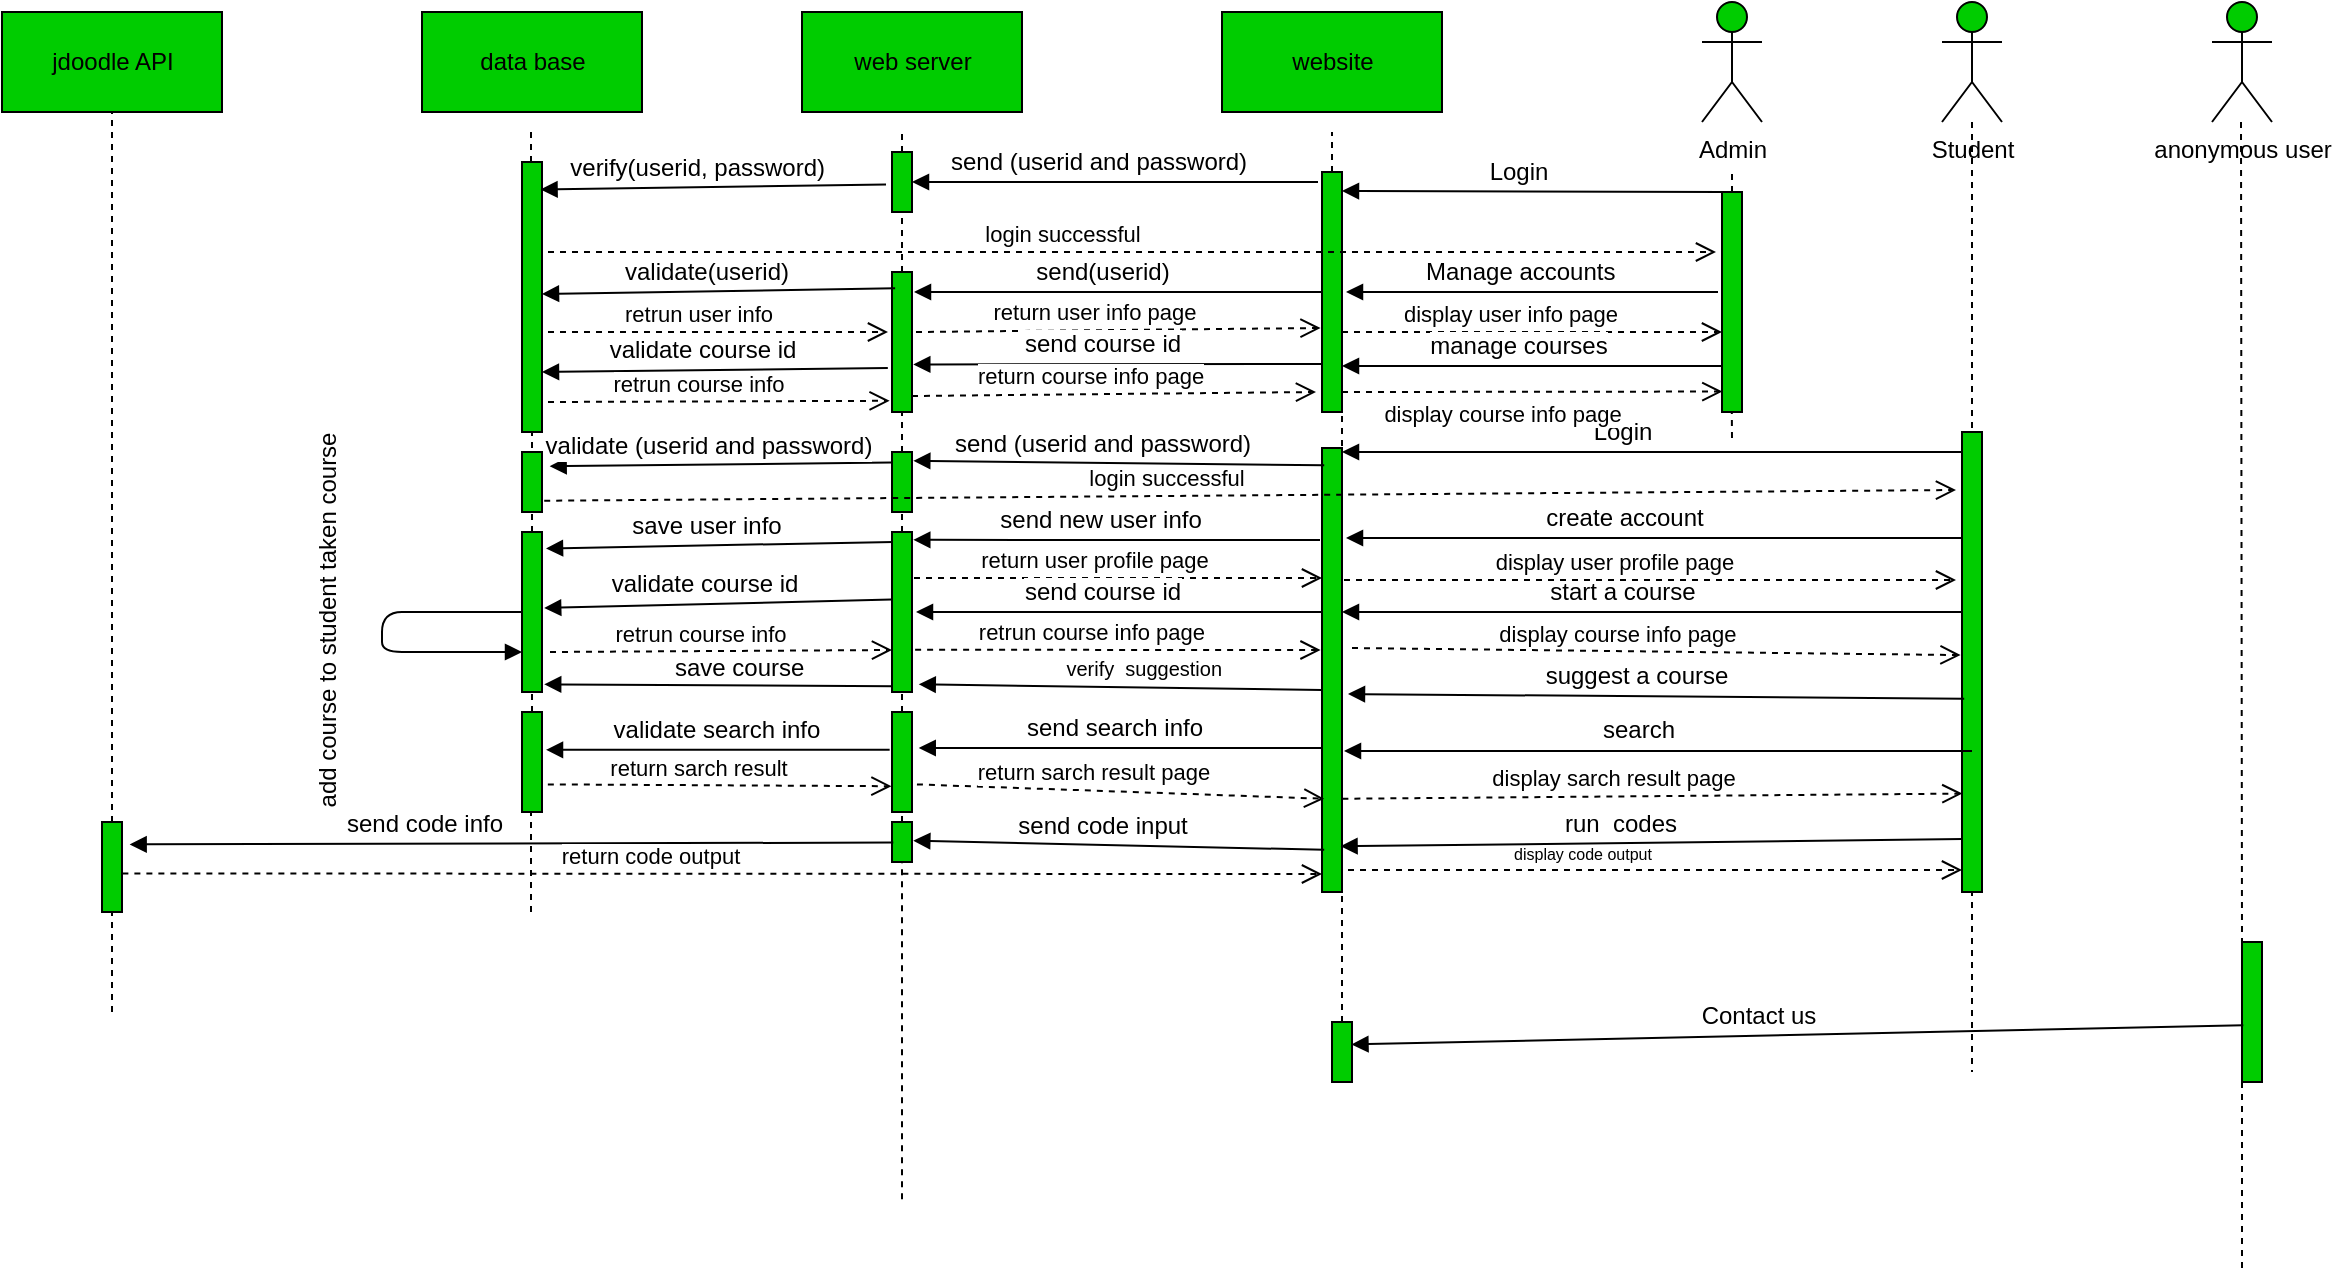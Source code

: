 <mxfile version="10.6.3" type="device"><diagram id="PBuJK9tn7seOvoUNKkp2" name="Page-1"><mxGraphModel dx="2282" dy="722" grid="1" gridSize="10" guides="1" tooltips="1" connect="1" arrows="1" fold="1" page="1" pageScale="1" pageWidth="850" pageHeight="1100" math="0" shadow="0"><root><mxCell id="0"/><mxCell id="1" parent="0"/><mxCell id="y4H2iWoatP01DiEFmKEj-68" value="" style="endArrow=none;dashed=1;html=1;" edge="1" parent="1" source="y4H2iWoatP01DiEFmKEj-58" target="y4H2iWoatP01DiEFmKEj-57"><mxGeometry width="50" height="50" relative="1" as="geometry"><mxPoint x="215" y="420" as="sourcePoint"/><mxPoint x="215" y="130" as="targetPoint"/><Array as="points"/></mxGeometry></mxCell><mxCell id="YBZsmsXAwKvHzKQgIWB3-5" value="" style="endArrow=none;dashed=1;html=1;" parent="1" source="y4H2iWoatP01DiEFmKEj-57" edge="1"><mxGeometry width="50" height="50" relative="1" as="geometry"><mxPoint x="215" y="140" as="sourcePoint"/><mxPoint x="215" y="130" as="targetPoint"/><Array as="points"/></mxGeometry></mxCell><mxCell id="YBZsmsXAwKvHzKQgIWB3-1" value="Admin&lt;br&gt;&lt;br&gt;" style="shape=umlActor;verticalLabelPosition=bottom;labelBackgroundColor=#ffffff;verticalAlign=top;html=1;fillColor=#00CC00;" parent="1" vertex="1"><mxGeometry x="400" y="65" width="30" height="60" as="geometry"/></mxCell><mxCell id="YBZsmsXAwKvHzKQgIWB3-2" value="" style="endArrow=none;dashed=1;html=1;" parent="1" source="YBZsmsXAwKvHzKQgIWB3-3" edge="1"><mxGeometry width="50" height="50" relative="1" as="geometry"><mxPoint x="415" y="400" as="sourcePoint"/><mxPoint x="415" y="150" as="targetPoint"/><Array as="points"/></mxGeometry></mxCell><mxCell id="YBZsmsXAwKvHzKQgIWB3-4" value="website" style="html=1;fillColor=#00CC00;" parent="1" vertex="1"><mxGeometry x="160" y="70" width="110" height="50" as="geometry"/></mxCell><mxCell id="YBZsmsXAwKvHzKQgIWB3-6" value="" style="html=1;points=[];perimeter=orthogonalPerimeter;fillColor=#00CC00;" parent="1" vertex="1"><mxGeometry x="210" y="288" width="10" height="222" as="geometry"/></mxCell><mxCell id="YBZsmsXAwKvHzKQgIWB3-10" value="" style="endArrow=none;dashed=1;html=1;" parent="1" target="YBZsmsXAwKvHzKQgIWB3-3" edge="1"><mxGeometry width="50" height="50" relative="1" as="geometry"><mxPoint x="415" y="283" as="sourcePoint"/><mxPoint x="415" y="150" as="targetPoint"/><Array as="points"><mxPoint x="414.5" y="210"/></Array></mxGeometry></mxCell><mxCell id="YBZsmsXAwKvHzKQgIWB3-3" value="" style="html=1;points=[];perimeter=orthogonalPerimeter;fillColor=#00CC00;" parent="1" vertex="1"><mxGeometry x="410" y="160" width="10" height="110" as="geometry"/></mxCell><mxCell id="YBZsmsXAwKvHzKQgIWB3-11" value="Student&lt;br&gt;&lt;br&gt;" style="shape=umlActor;verticalLabelPosition=bottom;labelBackgroundColor=#ffffff;verticalAlign=top;html=1;fillColor=#00CC00;" parent="1" vertex="1"><mxGeometry x="520" y="65" width="30" height="60" as="geometry"/></mxCell><mxCell id="y4H2iWoatP01DiEFmKEj-8" value="" style="html=1;verticalAlign=bottom;endArrow=block;" edge="1" parent="1"><mxGeometry y="60" width="80" relative="1" as="geometry"><mxPoint x="408" y="210" as="sourcePoint"/><mxPoint x="222" y="210" as="targetPoint"/><mxPoint as="offset"/></mxGeometry></mxCell><mxCell id="y4H2iWoatP01DiEFmKEj-10" value="Manage accounts" style="text;html=1;resizable=0;points=[];autosize=1;align=left;verticalAlign=top;spacingTop=-4;" vertex="1" parent="1"><mxGeometry x="260" y="190" width="110" height="20" as="geometry"/></mxCell><mxCell id="y4H2iWoatP01DiEFmKEj-15" value="" style="endArrow=none;dashed=1;html=1;" edge="1" parent="1" source="YBZsmsXAwKvHzKQgIWB3-11"><mxGeometry width="50" height="50" relative="1" as="geometry"><mxPoint x="490" y="120" as="sourcePoint"/><mxPoint x="535" y="600" as="targetPoint"/></mxGeometry></mxCell><mxCell id="y4H2iWoatP01DiEFmKEj-17" value="" style="html=1;points=[];perimeter=orthogonalPerimeter;fillColor=#00CC00;" vertex="1" parent="1"><mxGeometry x="530" y="280" width="10" height="230" as="geometry"/></mxCell><mxCell id="y4H2iWoatP01DiEFmKEj-22" value="" style="html=1;verticalAlign=bottom;endArrow=block;exitX=-0.163;exitY=0.238;exitDx=0;exitDy=0;exitPerimeter=0;" edge="1" parent="1" target="YBZsmsXAwKvHzKQgIWB3-6"><mxGeometry y="60" width="80" relative="1" as="geometry"><mxPoint x="530" y="290" as="sourcePoint"/><mxPoint x="343" y="290" as="targetPoint"/><mxPoint as="offset"/><Array as="points"><mxPoint x="420" y="290"/></Array></mxGeometry></mxCell><mxCell id="y4H2iWoatP01DiEFmKEj-23" value="Login" style="text;html=1;resizable=0;points=[];align=center;verticalAlign=middle;labelBackgroundColor=#ffffff;" vertex="1" connectable="0" parent="y4H2iWoatP01DiEFmKEj-22"><mxGeometry x="0.132" y="-1" relative="1" as="geometry"><mxPoint x="5" y="-9" as="offset"/></mxGeometry></mxCell><mxCell id="y4H2iWoatP01DiEFmKEj-24" value="" style="html=1;verticalAlign=bottom;endArrow=block;" edge="1" parent="1" source="y4H2iWoatP01DiEFmKEj-17"><mxGeometry y="60" width="80" relative="1" as="geometry"><mxPoint x="530" y="310" as="sourcePoint"/><mxPoint x="222" y="333" as="targetPoint"/><mxPoint as="offset"/></mxGeometry></mxCell><mxCell id="y4H2iWoatP01DiEFmKEj-25" value="create account" style="text;html=1;resizable=0;points=[];align=center;verticalAlign=middle;labelBackgroundColor=#ffffff;" vertex="1" connectable="0" parent="y4H2iWoatP01DiEFmKEj-24"><mxGeometry x="0.132" y="-1" relative="1" as="geometry"><mxPoint x="5" y="-9" as="offset"/></mxGeometry></mxCell><mxCell id="y4H2iWoatP01DiEFmKEj-26" value="" style="html=1;verticalAlign=bottom;endArrow=block;" edge="1" parent="1" source="y4H2iWoatP01DiEFmKEj-17"><mxGeometry y="60" width="80" relative="1" as="geometry"><mxPoint x="530" y="370" as="sourcePoint"/><mxPoint x="220" y="370" as="targetPoint"/><mxPoint as="offset"/></mxGeometry></mxCell><mxCell id="y4H2iWoatP01DiEFmKEj-27" value="start a course" style="text;html=1;resizable=0;points=[];align=center;verticalAlign=middle;labelBackgroundColor=#ffffff;" vertex="1" connectable="0" parent="y4H2iWoatP01DiEFmKEj-26"><mxGeometry x="0.132" y="-1" relative="1" as="geometry"><mxPoint x="5" y="-9" as="offset"/></mxGeometry></mxCell><mxCell id="y4H2iWoatP01DiEFmKEj-28" value="" style="html=1;verticalAlign=bottom;endArrow=block;entryX=0.928;entryY=0.897;entryDx=0;entryDy=0;entryPerimeter=0;exitX=0.019;exitY=0.885;exitDx=0;exitDy=0;exitPerimeter=0;" edge="1" parent="1" source="y4H2iWoatP01DiEFmKEj-17" target="YBZsmsXAwKvHzKQgIWB3-6"><mxGeometry y="60" width="80" relative="1" as="geometry"><mxPoint x="530" y="480" as="sourcePoint"/><mxPoint x="221" y="480" as="targetPoint"/><mxPoint as="offset"/></mxGeometry></mxCell><mxCell id="y4H2iWoatP01DiEFmKEj-29" value="run&amp;nbsp; codes" style="text;html=1;resizable=0;points=[];align=center;verticalAlign=middle;labelBackgroundColor=#ffffff;" vertex="1" connectable="0" parent="y4H2iWoatP01DiEFmKEj-28"><mxGeometry x="0.132" y="-1" relative="1" as="geometry"><mxPoint x="5" y="-9" as="offset"/></mxGeometry></mxCell><mxCell id="y4H2iWoatP01DiEFmKEj-30" value="" style="html=1;verticalAlign=bottom;endArrow=block;exitX=0.11;exitY=0.58;exitDx=0;exitDy=0;exitPerimeter=0;" edge="1" parent="1" source="y4H2iWoatP01DiEFmKEj-17"><mxGeometry y="60" width="80" relative="1" as="geometry"><mxPoint x="535" y="431" as="sourcePoint"/><mxPoint x="223" y="411" as="targetPoint"/><mxPoint as="offset"/></mxGeometry></mxCell><mxCell id="y4H2iWoatP01DiEFmKEj-31" value="suggest a course" style="text;html=1;resizable=0;points=[];align=center;verticalAlign=middle;labelBackgroundColor=#ffffff;" vertex="1" connectable="0" parent="y4H2iWoatP01DiEFmKEj-30"><mxGeometry x="0.132" y="-1" relative="1" as="geometry"><mxPoint x="10" y="-9.5" as="offset"/></mxGeometry></mxCell><mxCell id="y4H2iWoatP01DiEFmKEj-32" value="" style="html=1;verticalAlign=bottom;endArrow=block;" edge="1" parent="1"><mxGeometry y="60" width="80" relative="1" as="geometry"><mxPoint x="535" y="439.5" as="sourcePoint"/><mxPoint x="221" y="439.5" as="targetPoint"/><mxPoint as="offset"/></mxGeometry></mxCell><mxCell id="y4H2iWoatP01DiEFmKEj-33" value="search" style="text;html=1;resizable=0;points=[];align=center;verticalAlign=middle;labelBackgroundColor=#ffffff;" vertex="1" connectable="0" parent="y4H2iWoatP01DiEFmKEj-32"><mxGeometry x="0.132" y="-1" relative="1" as="geometry"><mxPoint x="10" y="-9.5" as="offset"/></mxGeometry></mxCell><mxCell id="y4H2iWoatP01DiEFmKEj-37" value="" style="html=1;verticalAlign=bottom;endArrow=block;" edge="1" parent="1"><mxGeometry y="60" width="80" relative="1" as="geometry"><mxPoint x="410" y="160" as="sourcePoint"/><mxPoint x="220" y="159.5" as="targetPoint"/><mxPoint as="offset"/></mxGeometry></mxCell><mxCell id="y4H2iWoatP01DiEFmKEj-38" value="Login" style="text;html=1;resizable=0;points=[];align=center;verticalAlign=middle;labelBackgroundColor=#ffffff;" vertex="1" connectable="0" parent="y4H2iWoatP01DiEFmKEj-37"><mxGeometry x="0.132" y="-1" relative="1" as="geometry"><mxPoint x="5" y="-9" as="offset"/></mxGeometry></mxCell><mxCell id="y4H2iWoatP01DiEFmKEj-39" value="anonymous user" style="shape=umlActor;verticalLabelPosition=bottom;labelBackgroundColor=#ffffff;verticalAlign=top;html=1;fillColor=#00CC00;" vertex="1" parent="1"><mxGeometry x="655" y="65" width="30" height="60" as="geometry"/></mxCell><mxCell id="y4H2iWoatP01DiEFmKEj-48" value="" style="endArrow=none;dashed=1;html=1;" edge="1" parent="1" source="y4H2iWoatP01DiEFmKEj-49"><mxGeometry width="50" height="50" relative="1" as="geometry"><mxPoint x="669.5" y="125" as="sourcePoint"/><mxPoint x="670" y="699.091" as="targetPoint"/></mxGeometry></mxCell><mxCell id="y4H2iWoatP01DiEFmKEj-50" value="" style="endArrow=none;dashed=1;html=1;" edge="1" parent="1" target="y4H2iWoatP01DiEFmKEj-49"><mxGeometry width="50" height="50" relative="1" as="geometry"><mxPoint x="669.5" y="125" as="sourcePoint"/><mxPoint x="670" y="490" as="targetPoint"/></mxGeometry></mxCell><mxCell id="y4H2iWoatP01DiEFmKEj-49" value="" style="html=1;points=[];perimeter=orthogonalPerimeter;fillColor=#00CC00;" vertex="1" parent="1"><mxGeometry x="670" y="535" width="10" height="70" as="geometry"/></mxCell><mxCell id="y4H2iWoatP01DiEFmKEj-51" value="" style="html=1;verticalAlign=bottom;endArrow=block;entryX=0.974;entryY=0.373;entryDx=0;entryDy=0;entryPerimeter=0;exitX=0.065;exitY=0.595;exitDx=0;exitDy=0;exitPerimeter=0;" edge="1" parent="1" source="y4H2iWoatP01DiEFmKEj-49" target="y4H2iWoatP01DiEFmKEj-58"><mxGeometry y="60" width="80" relative="1" as="geometry"><mxPoint x="665" y="434.5" as="sourcePoint"/><mxPoint x="223" y="434.5" as="targetPoint"/><mxPoint as="offset"/></mxGeometry></mxCell><mxCell id="y4H2iWoatP01DiEFmKEj-52" value="Contact us" style="text;html=1;resizable=0;points=[];align=center;verticalAlign=middle;labelBackgroundColor=#ffffff;" vertex="1" connectable="0" parent="y4H2iWoatP01DiEFmKEj-51"><mxGeometry x="0.132" y="-1" relative="1" as="geometry"><mxPoint x="10" y="-9.5" as="offset"/></mxGeometry></mxCell><mxCell id="y4H2iWoatP01DiEFmKEj-53" value="web server&lt;br&gt;" style="html=1;fillColor=#00CC00;" vertex="1" parent="1"><mxGeometry x="-50" y="70" width="110" height="50" as="geometry"/></mxCell><mxCell id="y4H2iWoatP01DiEFmKEj-56" value="" style="endArrow=none;dashed=1;html=1;" edge="1" parent="1" source="y4H2iWoatP01DiEFmKEj-62"><mxGeometry width="50" height="50" relative="1" as="geometry"><mxPoint y="520" as="sourcePoint"/><mxPoint y="130" as="targetPoint"/></mxGeometry></mxCell><mxCell id="y4H2iWoatP01DiEFmKEj-58" value="" style="html=1;points=[];perimeter=orthogonalPerimeter;fillColor=#00CC00;" vertex="1" parent="1"><mxGeometry x="215" y="575" width="10" height="30" as="geometry"/></mxCell><mxCell id="y4H2iWoatP01DiEFmKEj-60" value="data base" style="html=1;fillColor=#00CC00;" vertex="1" parent="1"><mxGeometry x="-240" y="70" width="110" height="50" as="geometry"/></mxCell><mxCell id="y4H2iWoatP01DiEFmKEj-61" value="" style="endArrow=none;dashed=1;html=1;" edge="1" parent="1" source="y4H2iWoatP01DiEFmKEj-71"><mxGeometry width="50" height="50" relative="1" as="geometry"><mxPoint x="-185.5" y="520" as="sourcePoint"/><mxPoint x="-185.5" y="130" as="targetPoint"/></mxGeometry></mxCell><mxCell id="y4H2iWoatP01DiEFmKEj-62" value="" style="html=1;points=[];perimeter=orthogonalPerimeter;fillColor=#00CC00;" vertex="1" parent="1"><mxGeometry x="-5" y="140" width="10" height="30" as="geometry"/></mxCell><mxCell id="y4H2iWoatP01DiEFmKEj-63" value="" style="endArrow=none;dashed=1;html=1;" edge="1" parent="1" source="y4H2iWoatP01DiEFmKEj-85" target="y4H2iWoatP01DiEFmKEj-62"><mxGeometry width="50" height="50" relative="1" as="geometry"><mxPoint y="520" as="sourcePoint"/><mxPoint y="130" as="targetPoint"/></mxGeometry></mxCell><mxCell id="y4H2iWoatP01DiEFmKEj-57" value="" style="html=1;points=[];perimeter=orthogonalPerimeter;fillColor=#00CC00;" vertex="1" parent="1"><mxGeometry x="210" y="150" width="10" height="120" as="geometry"/></mxCell><mxCell id="y4H2iWoatP01DiEFmKEj-69" value="" style="html=1;verticalAlign=bottom;endArrow=block;" edge="1" parent="1" target="y4H2iWoatP01DiEFmKEj-62"><mxGeometry y="60" width="80" relative="1" as="geometry"><mxPoint x="208" y="155" as="sourcePoint"/><mxPoint x="10" y="155" as="targetPoint"/><mxPoint as="offset"/></mxGeometry></mxCell><mxCell id="y4H2iWoatP01DiEFmKEj-70" value="send (userid and password)" style="text;html=1;resizable=0;points=[];align=center;verticalAlign=middle;labelBackgroundColor=#ffffff;" vertex="1" connectable="0" parent="y4H2iWoatP01DiEFmKEj-69"><mxGeometry x="0.132" y="-1" relative="1" as="geometry"><mxPoint x="5" y="-9" as="offset"/></mxGeometry></mxCell><mxCell id="y4H2iWoatP01DiEFmKEj-71" value="" style="html=1;points=[];perimeter=orthogonalPerimeter;fillColor=#00CC00;" vertex="1" parent="1"><mxGeometry x="-190" y="145" width="10" height="135" as="geometry"/></mxCell><mxCell id="y4H2iWoatP01DiEFmKEj-72" value="" style="endArrow=none;dashed=1;html=1;" edge="1" parent="1" source="y4H2iWoatP01DiEFmKEj-118" target="y4H2iWoatP01DiEFmKEj-71"><mxGeometry width="50" height="50" relative="1" as="geometry"><mxPoint x="-185.5" y="520" as="sourcePoint"/><mxPoint x="-185.5" y="130" as="targetPoint"/></mxGeometry></mxCell><mxCell id="y4H2iWoatP01DiEFmKEj-75" value="" style="html=1;verticalAlign=bottom;endArrow=block;exitX=-0.299;exitY=0.54;exitDx=0;exitDy=0;exitPerimeter=0;entryX=0.928;entryY=0.102;entryDx=0;entryDy=0;entryPerimeter=0;" edge="1" parent="1" source="y4H2iWoatP01DiEFmKEj-62" target="y4H2iWoatP01DiEFmKEj-71"><mxGeometry y="60" width="80" relative="1" as="geometry"><mxPoint x="-10" y="160" as="sourcePoint"/><mxPoint x="-180" y="160" as="targetPoint"/><mxPoint as="offset"/></mxGeometry></mxCell><mxCell id="y4H2iWoatP01DiEFmKEj-76" value="verify(userid, password)&amp;nbsp;" style="text;html=1;resizable=0;points=[];align=center;verticalAlign=middle;labelBackgroundColor=#ffffff;" vertex="1" connectable="0" parent="y4H2iWoatP01DiEFmKEj-75"><mxGeometry x="0.132" y="-1" relative="1" as="geometry"><mxPoint x="5" y="-9" as="offset"/></mxGeometry></mxCell><mxCell id="y4H2iWoatP01DiEFmKEj-78" value="login&amp;nbsp;successful" style="html=1;verticalAlign=bottom;endArrow=open;dashed=1;endSize=8;" edge="1" parent="1"><mxGeometry x="-0.12" relative="1" as="geometry"><mxPoint x="-177" y="190" as="sourcePoint"/><mxPoint x="407" y="190" as="targetPoint"/><mxPoint as="offset"/></mxGeometry></mxCell><mxCell id="y4H2iWoatP01DiEFmKEj-80" value="" style="html=1;verticalAlign=bottom;endArrow=block;" edge="1" parent="1"><mxGeometry y="60" width="80" relative="1" as="geometry"><mxPoint x="210" y="210" as="sourcePoint"/><mxPoint x="6" y="210" as="targetPoint"/><mxPoint as="offset"/></mxGeometry></mxCell><mxCell id="y4H2iWoatP01DiEFmKEj-81" value="send(userid)" style="text;html=1;resizable=0;points=[];align=center;verticalAlign=middle;labelBackgroundColor=#ffffff;" vertex="1" connectable="0" parent="y4H2iWoatP01DiEFmKEj-80"><mxGeometry x="0.132" y="-1" relative="1" as="geometry"><mxPoint x="5" y="-9" as="offset"/></mxGeometry></mxCell><mxCell id="y4H2iWoatP01DiEFmKEj-85" value="" style="html=1;points=[];perimeter=orthogonalPerimeter;fillColor=#00CC00;" vertex="1" parent="1"><mxGeometry x="-5" y="200" width="10" height="70" as="geometry"/></mxCell><mxCell id="y4H2iWoatP01DiEFmKEj-86" value="" style="endArrow=none;dashed=1;html=1;" edge="1" parent="1" source="y4H2iWoatP01DiEFmKEj-103" target="y4H2iWoatP01DiEFmKEj-85"><mxGeometry width="50" height="50" relative="1" as="geometry"><mxPoint y="520" as="sourcePoint"/><mxPoint y="170" as="targetPoint"/></mxGeometry></mxCell><mxCell id="y4H2iWoatP01DiEFmKEj-82" value="" style="html=1;verticalAlign=bottom;endArrow=block;exitX=0.156;exitY=0.116;exitDx=0;exitDy=0;exitPerimeter=0;" edge="1" parent="1" source="y4H2iWoatP01DiEFmKEj-85"><mxGeometry y="60" width="80" relative="1" as="geometry"><mxPoint x="-10" y="214" as="sourcePoint"/><mxPoint x="-180" y="211" as="targetPoint"/><mxPoint as="offset"/></mxGeometry></mxCell><mxCell id="y4H2iWoatP01DiEFmKEj-83" value="validate(userid)" style="text;html=1;resizable=0;points=[];align=center;verticalAlign=middle;labelBackgroundColor=#ffffff;" vertex="1" connectable="0" parent="y4H2iWoatP01DiEFmKEj-82"><mxGeometry x="0.132" y="-1" relative="1" as="geometry"><mxPoint x="5" y="-9" as="offset"/></mxGeometry></mxCell><mxCell id="y4H2iWoatP01DiEFmKEj-88" value="retrun user info" style="html=1;verticalAlign=bottom;endArrow=open;dashed=1;endSize=8;" edge="1" parent="1"><mxGeometry x="-0.12" relative="1" as="geometry"><mxPoint x="-177" y="230" as="sourcePoint"/><mxPoint x="-7" y="230" as="targetPoint"/><mxPoint as="offset"/></mxGeometry></mxCell><mxCell id="y4H2iWoatP01DiEFmKEj-89" value="return user info page" style="html=1;verticalAlign=bottom;endArrow=open;dashed=1;endSize=8;entryX=-0.072;entryY=0.65;entryDx=0;entryDy=0;entryPerimeter=0;" edge="1" parent="1" target="y4H2iWoatP01DiEFmKEj-57"><mxGeometry x="-0.12" relative="1" as="geometry"><mxPoint x="7" y="230" as="sourcePoint"/><mxPoint x="176" y="234.5" as="targetPoint"/><mxPoint as="offset"/></mxGeometry></mxCell><mxCell id="y4H2iWoatP01DiEFmKEj-90" value="display user info page" style="html=1;verticalAlign=bottom;endArrow=open;dashed=1;endSize=8;entryX=0.019;entryY=0.897;entryDx=0;entryDy=0;entryPerimeter=0;" edge="1" parent="1"><mxGeometry x="-0.12" relative="1" as="geometry"><mxPoint x="220" y="230" as="sourcePoint"/><mxPoint x="410" y="230" as="targetPoint"/><mxPoint as="offset"/></mxGeometry></mxCell><mxCell id="y4H2iWoatP01DiEFmKEj-94" value="" style="html=1;verticalAlign=bottom;endArrow=block;" edge="1" parent="1"><mxGeometry y="60" width="80" relative="1" as="geometry"><mxPoint x="410" y="247" as="sourcePoint"/><mxPoint x="220" y="247" as="targetPoint"/><mxPoint as="offset"/></mxGeometry></mxCell><mxCell id="y4H2iWoatP01DiEFmKEj-95" value="manage courses" style="text;html=1;resizable=0;points=[];align=center;verticalAlign=middle;labelBackgroundColor=#ffffff;" vertex="1" connectable="0" parent="y4H2iWoatP01DiEFmKEj-94"><mxGeometry x="0.132" y="-1" relative="1" as="geometry"><mxPoint x="5" y="-9" as="offset"/></mxGeometry></mxCell><mxCell id="y4H2iWoatP01DiEFmKEj-96" value="" style="html=1;verticalAlign=bottom;endArrow=block;entryX=1.065;entryY=0.66;entryDx=0;entryDy=0;entryPerimeter=0;" edge="1" parent="1" target="y4H2iWoatP01DiEFmKEj-85"><mxGeometry y="60" width="80" relative="1" as="geometry"><mxPoint x="210" y="246" as="sourcePoint"/><mxPoint x="20" y="249" as="targetPoint"/><mxPoint as="offset"/></mxGeometry></mxCell><mxCell id="y4H2iWoatP01DiEFmKEj-97" value="send course id" style="text;html=1;resizable=0;points=[];align=center;verticalAlign=middle;labelBackgroundColor=#ffffff;" vertex="1" connectable="0" parent="y4H2iWoatP01DiEFmKEj-96"><mxGeometry x="0.132" y="-1" relative="1" as="geometry"><mxPoint x="5" y="-9" as="offset"/></mxGeometry></mxCell><mxCell id="y4H2iWoatP01DiEFmKEj-98" value="" style="html=1;verticalAlign=bottom;endArrow=block;exitX=-0.208;exitY=0.686;exitDx=0;exitDy=0;exitPerimeter=0;" edge="1" parent="1" source="y4H2iWoatP01DiEFmKEj-85"><mxGeometry y="60" width="80" relative="1" as="geometry"><mxPoint x="-10" y="250" as="sourcePoint"/><mxPoint x="-180" y="250" as="targetPoint"/><mxPoint as="offset"/></mxGeometry></mxCell><mxCell id="y4H2iWoatP01DiEFmKEj-99" value="validate course id" style="text;html=1;resizable=0;points=[];align=center;verticalAlign=middle;labelBackgroundColor=#ffffff;" vertex="1" connectable="0" parent="y4H2iWoatP01DiEFmKEj-98"><mxGeometry x="0.132" y="-1" relative="1" as="geometry"><mxPoint x="5" y="-9" as="offset"/></mxGeometry></mxCell><mxCell id="y4H2iWoatP01DiEFmKEj-100" value="retrun course info" style="html=1;verticalAlign=bottom;endArrow=open;dashed=1;endSize=8;entryX=-0.117;entryY=0.92;entryDx=0;entryDy=0;entryPerimeter=0;" edge="1" parent="1" target="y4H2iWoatP01DiEFmKEj-85"><mxGeometry x="-0.12" relative="1" as="geometry"><mxPoint x="-177" y="265" as="sourcePoint"/><mxPoint x="-4" y="270" as="targetPoint"/><mxPoint as="offset"/></mxGeometry></mxCell><mxCell id="y4H2iWoatP01DiEFmKEj-101" value="return course info page" style="html=1;verticalAlign=bottom;endArrow=open;dashed=1;endSize=8;entryX=-0.072;entryY=0.65;entryDx=0;entryDy=0;entryPerimeter=0;" edge="1" parent="1"><mxGeometry x="-0.12" relative="1" as="geometry"><mxPoint x="5" y="262" as="sourcePoint"/><mxPoint x="207" y="260" as="targetPoint"/><mxPoint as="offset"/></mxGeometry></mxCell><mxCell id="y4H2iWoatP01DiEFmKEj-102" value="display course info page" style="html=1;verticalAlign=bottom;endArrow=open;dashed=1;endSize=8;entryX=0.019;entryY=0.907;entryDx=0;entryDy=0;entryPerimeter=0;" edge="1" parent="1" target="YBZsmsXAwKvHzKQgIWB3-3"><mxGeometry x="-0.158" y="-20" relative="1" as="geometry"><mxPoint x="220" y="260" as="sourcePoint"/><mxPoint x="405" y="260" as="targetPoint"/><mxPoint as="offset"/></mxGeometry></mxCell><mxCell id="y4H2iWoatP01DiEFmKEj-103" value="" style="html=1;points=[];perimeter=orthogonalPerimeter;fillColor=#00CC00;" vertex="1" parent="1"><mxGeometry x="-5" y="290" width="10" height="30" as="geometry"/></mxCell><mxCell id="y4H2iWoatP01DiEFmKEj-104" value="" style="endArrow=none;dashed=1;html=1;" edge="1" parent="1" source="y4H2iWoatP01DiEFmKEj-150" target="y4H2iWoatP01DiEFmKEj-103"><mxGeometry width="50" height="50" relative="1" as="geometry"><mxPoint y="520" as="sourcePoint"/><mxPoint y="270" as="targetPoint"/></mxGeometry></mxCell><mxCell id="y4H2iWoatP01DiEFmKEj-105" value="" style="html=1;verticalAlign=bottom;endArrow=block;exitX=0.11;exitY=0.039;exitDx=0;exitDy=0;exitPerimeter=0;entryX=1.065;entryY=0.146;entryDx=0;entryDy=0;entryPerimeter=0;" edge="1" parent="1" source="YBZsmsXAwKvHzKQgIWB3-6" target="y4H2iWoatP01DiEFmKEj-103"><mxGeometry y="60" width="80" relative="1" as="geometry"><mxPoint x="218" y="165" as="sourcePoint"/><mxPoint x="15" y="165" as="targetPoint"/><mxPoint as="offset"/></mxGeometry></mxCell><mxCell id="y4H2iWoatP01DiEFmKEj-106" value="send (userid and password)" style="text;html=1;resizable=0;points=[];align=center;verticalAlign=middle;labelBackgroundColor=#ffffff;" vertex="1" connectable="0" parent="y4H2iWoatP01DiEFmKEj-105"><mxGeometry x="0.132" y="-1" relative="1" as="geometry"><mxPoint x="5" y="-9" as="offset"/></mxGeometry></mxCell><mxCell id="y4H2iWoatP01DiEFmKEj-107" value="" style="html=1;points=[];perimeter=orthogonalPerimeter;fillColor=#00CC00;" vertex="1" parent="1"><mxGeometry x="-190" y="290" width="10" height="30" as="geometry"/></mxCell><mxCell id="y4H2iWoatP01DiEFmKEj-108" value="" style="html=1;verticalAlign=bottom;endArrow=block;exitX=-0.026;exitY=0.176;exitDx=0;exitDy=0;exitPerimeter=0;entryX=1.383;entryY=0.237;entryDx=0;entryDy=0;entryPerimeter=0;" edge="1" parent="1" source="y4H2iWoatP01DiEFmKEj-103" target="y4H2iWoatP01DiEFmKEj-107"><mxGeometry y="60" width="80" relative="1" as="geometry"><mxPoint x="15" y="304" as="sourcePoint"/><mxPoint x="-190" y="305" as="targetPoint"/><mxPoint as="offset"/></mxGeometry></mxCell><mxCell id="y4H2iWoatP01DiEFmKEj-109" value="validate (userid and password)" style="text;html=1;resizable=0;points=[];align=center;verticalAlign=middle;labelBackgroundColor=#ffffff;" vertex="1" connectable="0" parent="y4H2iWoatP01DiEFmKEj-108"><mxGeometry x="0.132" y="-1" relative="1" as="geometry"><mxPoint x="5" y="-9" as="offset"/></mxGeometry></mxCell><mxCell id="y4H2iWoatP01DiEFmKEj-110" value="login&amp;nbsp;successful" style="html=1;verticalAlign=bottom;endArrow=open;dashed=1;endSize=8;exitX=1.11;exitY=0.812;exitDx=0;exitDy=0;exitPerimeter=0;" edge="1" parent="1" source="y4H2iWoatP01DiEFmKEj-107"><mxGeometry x="-0.12" relative="1" as="geometry"><mxPoint x="-180" y="305" as="sourcePoint"/><mxPoint x="527" y="309" as="targetPoint"/><mxPoint as="offset"/></mxGeometry></mxCell><mxCell id="y4H2iWoatP01DiEFmKEj-118" value="" style="html=1;points=[];perimeter=orthogonalPerimeter;fillColor=#00CC00;" vertex="1" parent="1"><mxGeometry x="-190" y="330" width="10" height="80" as="geometry"/></mxCell><mxCell id="y4H2iWoatP01DiEFmKEj-119" value="" style="endArrow=none;dashed=1;html=1;" edge="1" parent="1" source="y4H2iWoatP01DiEFmKEj-154" target="y4H2iWoatP01DiEFmKEj-118"><mxGeometry width="50" height="50" relative="1" as="geometry"><mxPoint x="-185.5" y="520" as="sourcePoint"/><mxPoint x="-185.5" y="280" as="targetPoint"/></mxGeometry></mxCell><mxCell id="y4H2iWoatP01DiEFmKEj-120" value="" style="html=1;verticalAlign=bottom;endArrow=block;entryX=1.065;entryY=0.049;entryDx=0;entryDy=0;entryPerimeter=0;" edge="1" parent="1" target="y4H2iWoatP01DiEFmKEj-113"><mxGeometry y="60" width="80" relative="1" as="geometry"><mxPoint x="209" y="334" as="sourcePoint"/><mxPoint y="341" as="targetPoint"/><mxPoint as="offset"/></mxGeometry></mxCell><mxCell id="y4H2iWoatP01DiEFmKEj-121" value="send new user info" style="text;html=1;resizable=0;points=[];align=center;verticalAlign=middle;labelBackgroundColor=#ffffff;" vertex="1" connectable="0" parent="y4H2iWoatP01DiEFmKEj-120"><mxGeometry x="0.132" y="-1" relative="1" as="geometry"><mxPoint x="5" y="-9" as="offset"/></mxGeometry></mxCell><mxCell id="y4H2iWoatP01DiEFmKEj-122" value="" style="html=1;verticalAlign=bottom;endArrow=block;exitX=0.065;exitY=0.062;exitDx=0;exitDy=0;exitPerimeter=0;entryX=1.201;entryY=0.103;entryDx=0;entryDy=0;entryPerimeter=0;" edge="1" parent="1" source="y4H2iWoatP01DiEFmKEj-113" target="y4H2iWoatP01DiEFmKEj-118"><mxGeometry y="60" width="80" relative="1" as="geometry"><mxPoint x="42" y="339.5" as="sourcePoint"/><mxPoint x="-181" y="338" as="targetPoint"/><mxPoint as="offset"/></mxGeometry></mxCell><mxCell id="y4H2iWoatP01DiEFmKEj-123" value="save user info" style="text;html=1;resizable=0;points=[];align=center;verticalAlign=middle;labelBackgroundColor=#ffffff;" vertex="1" connectable="0" parent="y4H2iWoatP01DiEFmKEj-122"><mxGeometry x="0.132" y="-1" relative="1" as="geometry"><mxPoint x="5" y="-9" as="offset"/></mxGeometry></mxCell><mxCell id="y4H2iWoatP01DiEFmKEj-124" value="return user profile page" style="html=1;verticalAlign=bottom;endArrow=open;dashed=1;endSize=8;" edge="1" parent="1" target="YBZsmsXAwKvHzKQgIWB3-6"><mxGeometry x="-0.12" relative="1" as="geometry"><mxPoint x="6" y="353" as="sourcePoint"/><mxPoint x="207" y="350" as="targetPoint"/><mxPoint as="offset"/></mxGeometry></mxCell><mxCell id="y4H2iWoatP01DiEFmKEj-127" value="display user profile page" style="html=1;verticalAlign=bottom;endArrow=open;dashed=1;endSize=8;" edge="1" parent="1"><mxGeometry x="-0.12" relative="1" as="geometry"><mxPoint x="221" y="354" as="sourcePoint"/><mxPoint x="527" y="354" as="targetPoint"/><mxPoint as="offset"/></mxGeometry></mxCell><mxCell id="y4H2iWoatP01DiEFmKEj-128" value="" style="html=1;verticalAlign=bottom;endArrow=block;" edge="1" parent="1"><mxGeometry y="60" width="80" relative="1" as="geometry"><mxPoint x="210" y="370" as="sourcePoint"/><mxPoint x="7" y="370" as="targetPoint"/><mxPoint as="offset"/></mxGeometry></mxCell><mxCell id="y4H2iWoatP01DiEFmKEj-129" value="send course id" style="text;html=1;resizable=0;points=[];align=center;verticalAlign=middle;labelBackgroundColor=#ffffff;" vertex="1" connectable="0" parent="y4H2iWoatP01DiEFmKEj-128"><mxGeometry x="0.132" y="-1" relative="1" as="geometry"><mxPoint x="5" y="-9" as="offset"/></mxGeometry></mxCell><mxCell id="y4H2iWoatP01DiEFmKEj-130" value="" style="html=1;verticalAlign=bottom;endArrow=block;entryX=1.11;entryY=0.475;entryDx=0;entryDy=0;entryPerimeter=0;exitX=-0.026;exitY=0.422;exitDx=0;exitDy=0;exitPerimeter=0;" edge="1" parent="1" source="y4H2iWoatP01DiEFmKEj-113" target="y4H2iWoatP01DiEFmKEj-118"><mxGeometry y="60" width="80" relative="1" as="geometry"><mxPoint y="365" as="sourcePoint"/><mxPoint x="-185" y="364.5" as="targetPoint"/><mxPoint as="offset"/></mxGeometry></mxCell><mxCell id="y4H2iWoatP01DiEFmKEj-131" value="validate course id" style="text;html=1;resizable=0;points=[];align=center;verticalAlign=middle;labelBackgroundColor=#ffffff;" vertex="1" connectable="0" parent="y4H2iWoatP01DiEFmKEj-130"><mxGeometry x="0.132" y="-1" relative="1" as="geometry"><mxPoint x="5" y="-9" as="offset"/></mxGeometry></mxCell><mxCell id="y4H2iWoatP01DiEFmKEj-134" value="retrun course info" style="html=1;verticalAlign=bottom;endArrow=open;dashed=1;endSize=8;entryX=-0.117;entryY=0.92;entryDx=0;entryDy=0;entryPerimeter=0;" edge="1" parent="1"><mxGeometry x="-0.12" relative="1" as="geometry"><mxPoint x="-176" y="390" as="sourcePoint"/><mxPoint x="-5" y="389" as="targetPoint"/><mxPoint as="offset"/></mxGeometry></mxCell><mxCell id="y4H2iWoatP01DiEFmKEj-135" value="retrun course info page&amp;nbsp;" style="html=1;verticalAlign=bottom;endArrow=open;dashed=1;endSize=8;exitX=1.156;exitY=0.736;exitDx=0;exitDy=0;exitPerimeter=0;entryX=-0.072;entryY=0.455;entryDx=0;entryDy=0;entryPerimeter=0;" edge="1" parent="1" source="y4H2iWoatP01DiEFmKEj-113" target="YBZsmsXAwKvHzKQgIWB3-6"><mxGeometry x="-0.12" relative="1" as="geometry"><mxPoint x="10" y="391" as="sourcePoint"/><mxPoint x="215" y="389" as="targetPoint"/><mxPoint as="offset"/></mxGeometry></mxCell><mxCell id="y4H2iWoatP01DiEFmKEj-136" value="display course info page&amp;nbsp;" style="html=1;verticalAlign=bottom;endArrow=open;dashed=1;endSize=8;entryX=-0.072;entryY=0.485;entryDx=0;entryDy=0;entryPerimeter=0;" edge="1" parent="1" target="y4H2iWoatP01DiEFmKEj-17"><mxGeometry x="-0.12" relative="1" as="geometry"><mxPoint x="225" y="388" as="sourcePoint"/><mxPoint x="463" y="391" as="targetPoint"/><mxPoint as="offset"/></mxGeometry></mxCell><mxCell id="y4H2iWoatP01DiEFmKEj-137" value="" style="html=1;verticalAlign=bottom;endArrow=block;" edge="1" parent="1" source="y4H2iWoatP01DiEFmKEj-118" target="y4H2iWoatP01DiEFmKEj-118"><mxGeometry y="60" width="80" relative="1" as="geometry"><mxPoint x="-190" y="364" as="sourcePoint"/><mxPoint x="-270" y="380" as="targetPoint"/><mxPoint as="offset"/><Array as="points"><mxPoint x="-260" y="370"/><mxPoint x="-260" y="390"/></Array></mxGeometry></mxCell><mxCell id="y4H2iWoatP01DiEFmKEj-138" value="add course to student taken course&lt;br&gt;&lt;br&gt;" style="text;html=1;resizable=0;points=[];align=center;verticalAlign=middle;labelBackgroundColor=#ffffff;rotation=-90;" vertex="1" connectable="0" parent="y4H2iWoatP01DiEFmKEj-137"><mxGeometry x="0.132" y="-1" relative="1" as="geometry"><mxPoint x="-21" y="-16" as="offset"/></mxGeometry></mxCell><mxCell id="y4H2iWoatP01DiEFmKEj-139" value="" style="html=1;verticalAlign=bottom;endArrow=block;exitX=0.156;exitY=0.964;exitDx=0;exitDy=0;exitPerimeter=0;entryX=1.11;entryY=0.952;entryDx=0;entryDy=0;entryPerimeter=0;" edge="1" parent="1" source="y4H2iWoatP01DiEFmKEj-113" target="y4H2iWoatP01DiEFmKEj-118"><mxGeometry y="60" width="80" relative="1" as="geometry"><mxPoint x="210" y="402" as="sourcePoint"/><mxPoint x="-98" y="398" as="targetPoint"/><mxPoint as="offset"/></mxGeometry></mxCell><mxCell id="y4H2iWoatP01DiEFmKEj-140" value="save course&amp;nbsp;" style="text;html=1;resizable=0;points=[];align=center;verticalAlign=middle;labelBackgroundColor=#ffffff;" vertex="1" connectable="0" parent="y4H2iWoatP01DiEFmKEj-139"><mxGeometry x="0.132" y="-1" relative="1" as="geometry"><mxPoint x="23" y="-8" as="offset"/></mxGeometry></mxCell><mxCell id="y4H2iWoatP01DiEFmKEj-113" value="" style="html=1;points=[];perimeter=orthogonalPerimeter;fillColor=#00CC00;" vertex="1" parent="1"><mxGeometry x="-5" y="330" width="10" height="80" as="geometry"/></mxCell><mxCell id="y4H2iWoatP01DiEFmKEj-147" value="" style="html=1;verticalAlign=bottom;endArrow=block;exitX=0.019;exitY=0.545;exitDx=0;exitDy=0;exitPerimeter=0;entryX=1.337;entryY=0.952;entryDx=0;entryDy=0;entryPerimeter=0;" edge="1" parent="1" source="YBZsmsXAwKvHzKQgIWB3-6" target="y4H2iWoatP01DiEFmKEj-113"><mxGeometry y="60" width="80" relative="1" as="geometry"><mxPoint x="186" y="400" as="sourcePoint"/><mxPoint x="10" y="401" as="targetPoint"/><mxPoint as="offset"/></mxGeometry></mxCell><mxCell id="y4H2iWoatP01DiEFmKEj-148" value="verify&amp;nbsp; suggestion&amp;nbsp;" style="text;html=1;resizable=0;points=[];align=center;verticalAlign=middle;labelBackgroundColor=#ffffff;fontSize=10;" vertex="1" connectable="0" parent="y4H2iWoatP01DiEFmKEj-147"><mxGeometry x="0.132" y="-1" relative="1" as="geometry"><mxPoint x="26" y="-9" as="offset"/></mxGeometry></mxCell><mxCell id="y4H2iWoatP01DiEFmKEj-150" value="" style="html=1;points=[];perimeter=orthogonalPerimeter;fillColor=#00CC00;" vertex="1" parent="1"><mxGeometry x="-5" y="420" width="10" height="50" as="geometry"/></mxCell><mxCell id="y4H2iWoatP01DiEFmKEj-151" value="" style="endArrow=none;dashed=1;html=1;" edge="1" parent="1" source="y4H2iWoatP01DiEFmKEj-161" target="y4H2iWoatP01DiEFmKEj-150"><mxGeometry width="50" height="50" relative="1" as="geometry"><mxPoint y="663.636" as="sourcePoint"/><mxPoint y="320" as="targetPoint"/></mxGeometry></mxCell><mxCell id="y4H2iWoatP01DiEFmKEj-152" value="" style="html=1;verticalAlign=bottom;endArrow=block;entryX=1.337;entryY=0.36;entryDx=0;entryDy=0;entryPerimeter=0;" edge="1" parent="1" source="YBZsmsXAwKvHzKQgIWB3-6" target="y4H2iWoatP01DiEFmKEj-150"><mxGeometry y="60" width="80" relative="1" as="geometry"><mxPoint x="309" y="430" as="sourcePoint"/><mxPoint x="-5" y="430" as="targetPoint"/><mxPoint as="offset"/></mxGeometry></mxCell><mxCell id="y4H2iWoatP01DiEFmKEj-153" value="send search info" style="text;html=1;resizable=0;points=[];align=center;verticalAlign=middle;labelBackgroundColor=#ffffff;" vertex="1" connectable="0" parent="y4H2iWoatP01DiEFmKEj-152"><mxGeometry x="0.132" y="-1" relative="1" as="geometry"><mxPoint x="10" y="-9.5" as="offset"/></mxGeometry></mxCell><mxCell id="y4H2iWoatP01DiEFmKEj-154" value="" style="html=1;points=[];perimeter=orthogonalPerimeter;fillColor=#00CC00;" vertex="1" parent="1"><mxGeometry x="-190" y="420" width="10" height="50" as="geometry"/></mxCell><mxCell id="y4H2iWoatP01DiEFmKEj-155" value="" style="endArrow=none;dashed=1;html=1;" edge="1" parent="1" target="y4H2iWoatP01DiEFmKEj-154"><mxGeometry width="50" height="50" relative="1" as="geometry"><mxPoint x="-185.5" y="520" as="sourcePoint"/><mxPoint x="-185.5" y="410" as="targetPoint"/></mxGeometry></mxCell><mxCell id="y4H2iWoatP01DiEFmKEj-156" value="" style="html=1;verticalAlign=bottom;endArrow=block;exitX=-0.117;exitY=0.378;exitDx=0;exitDy=0;exitPerimeter=0;entryX=1.201;entryY=0.378;entryDx=0;entryDy=0;entryPerimeter=0;" edge="1" parent="1" source="y4H2iWoatP01DiEFmKEj-150" target="y4H2iWoatP01DiEFmKEj-154"><mxGeometry y="60" width="80" relative="1" as="geometry"><mxPoint x="23" y="441" as="sourcePoint"/><mxPoint x="-180" y="439" as="targetPoint"/><mxPoint as="offset"/></mxGeometry></mxCell><mxCell id="y4H2iWoatP01DiEFmKEj-157" value="validate search info" style="text;html=1;resizable=0;points=[];align=center;verticalAlign=middle;labelBackgroundColor=#ffffff;" vertex="1" connectable="0" parent="y4H2iWoatP01DiEFmKEj-156"><mxGeometry x="0.132" y="-1" relative="1" as="geometry"><mxPoint x="10" y="-9.5" as="offset"/></mxGeometry></mxCell><mxCell id="y4H2iWoatP01DiEFmKEj-158" value="return sarch result" style="html=1;verticalAlign=bottom;endArrow=open;dashed=1;endSize=8;exitX=1.292;exitY=0.724;exitDx=0;exitDy=0;exitPerimeter=0;entryX=-0.026;entryY=0.742;entryDx=0;entryDy=0;entryPerimeter=0;" edge="1" parent="1" source="y4H2iWoatP01DiEFmKEj-154" target="y4H2iWoatP01DiEFmKEj-150"><mxGeometry x="-0.12" relative="1" as="geometry"><mxPoint x="-170" y="450" as="sourcePoint"/><mxPoint x="-9" y="460" as="targetPoint"/><mxPoint as="offset"/></mxGeometry></mxCell><mxCell id="y4H2iWoatP01DiEFmKEj-159" value="return sarch result page&amp;nbsp;" style="html=1;verticalAlign=bottom;endArrow=open;dashed=1;endSize=8;exitX=1.247;exitY=0.724;exitDx=0;exitDy=0;exitPerimeter=0;entryX=0.11;entryY=0.79;entryDx=0;entryDy=0;entryPerimeter=0;" edge="1" parent="1" source="y4H2iWoatP01DiEFmKEj-150" target="YBZsmsXAwKvHzKQgIWB3-6"><mxGeometry x="-0.12" relative="1" as="geometry"><mxPoint x="10" y="460" as="sourcePoint"/><mxPoint x="182" y="461" as="targetPoint"/><mxPoint as="offset"/></mxGeometry></mxCell><mxCell id="y4H2iWoatP01DiEFmKEj-160" value="display sarch result page&amp;nbsp;" style="html=1;verticalAlign=bottom;endArrow=open;dashed=1;endSize=8;exitX=1.019;exitY=0.79;exitDx=0;exitDy=0;exitPerimeter=0;entryX=0.019;entryY=0.786;entryDx=0;entryDy=0;entryPerimeter=0;" edge="1" parent="1" source="YBZsmsXAwKvHzKQgIWB3-6" target="y4H2iWoatP01DiEFmKEj-17"><mxGeometry x="-0.12" relative="1" as="geometry"><mxPoint x="227" y="450" as="sourcePoint"/><mxPoint x="430" y="452" as="targetPoint"/><mxPoint as="offset"/></mxGeometry></mxCell><mxCell id="y4H2iWoatP01DiEFmKEj-161" value="" style="html=1;points=[];perimeter=orthogonalPerimeter;fillColor=#00CC00;" vertex="1" parent="1"><mxGeometry x="-5" y="475" width="10" height="20" as="geometry"/></mxCell><mxCell id="y4H2iWoatP01DiEFmKEj-165" value="" style="endArrow=none;dashed=1;html=1;" edge="1" parent="1" target="y4H2iWoatP01DiEFmKEj-161"><mxGeometry width="50" height="50" relative="1" as="geometry"><mxPoint y="663.636" as="sourcePoint"/><mxPoint y="470" as="targetPoint"/></mxGeometry></mxCell><mxCell id="y4H2iWoatP01DiEFmKEj-166" value="" style="html=1;verticalAlign=bottom;endArrow=block;entryX=1.065;entryY=0.468;entryDx=0;entryDy=0;entryPerimeter=0;exitX=0.11;exitY=0.905;exitDx=0;exitDy=0;exitPerimeter=0;" edge="1" parent="1" source="YBZsmsXAwKvHzKQgIWB3-6" target="y4H2iWoatP01DiEFmKEj-161"><mxGeometry y="60" width="80" relative="1" as="geometry"><mxPoint x="321" y="486" as="sourcePoint"/><mxPoint x="10" y="484" as="targetPoint"/><mxPoint as="offset"/></mxGeometry></mxCell><mxCell id="y4H2iWoatP01DiEFmKEj-167" value="send code input" style="text;html=1;resizable=0;points=[];align=center;verticalAlign=middle;labelBackgroundColor=#ffffff;" vertex="1" connectable="0" parent="y4H2iWoatP01DiEFmKEj-166"><mxGeometry x="0.132" y="-1" relative="1" as="geometry"><mxPoint x="5" y="-9" as="offset"/></mxGeometry></mxCell><mxCell id="y4H2iWoatP01DiEFmKEj-168" value="jdoodle API" style="html=1;fillColor=#00CC00;" vertex="1" parent="1"><mxGeometry x="-450" y="70" width="110" height="50" as="geometry"/></mxCell><mxCell id="y4H2iWoatP01DiEFmKEj-169" value="" style="endArrow=none;dashed=1;html=1;entryX=0.5;entryY=1;entryDx=0;entryDy=0;" edge="1" parent="1" source="y4H2iWoatP01DiEFmKEj-170" target="y4H2iWoatP01DiEFmKEj-168"><mxGeometry width="50" height="50" relative="1" as="geometry"><mxPoint x="-395" y="570" as="sourcePoint"/><mxPoint x="-380" y="340" as="targetPoint"/></mxGeometry></mxCell><mxCell id="y4H2iWoatP01DiEFmKEj-170" value="" style="html=1;points=[];perimeter=orthogonalPerimeter;fillColor=#00CC00;" vertex="1" parent="1"><mxGeometry x="-400" y="475" width="10" height="45" as="geometry"/></mxCell><mxCell id="y4H2iWoatP01DiEFmKEj-171" value="" style="endArrow=none;dashed=1;html=1;entryX=0.5;entryY=1;entryDx=0;entryDy=0;" edge="1" parent="1" target="y4H2iWoatP01DiEFmKEj-170"><mxGeometry width="50" height="50" relative="1" as="geometry"><mxPoint x="-395" y="570" as="sourcePoint"/><mxPoint x="-395" y="120" as="targetPoint"/></mxGeometry></mxCell><mxCell id="y4H2iWoatP01DiEFmKEj-172" value="" style="html=1;verticalAlign=bottom;endArrow=block;entryX=1.383;entryY=0.249;entryDx=0;entryDy=0;entryPerimeter=0;exitX=0.065;exitY=0.514;exitDx=0;exitDy=0;exitPerimeter=0;" edge="1" parent="1" source="y4H2iWoatP01DiEFmKEj-161" target="y4H2iWoatP01DiEFmKEj-170"><mxGeometry y="60" width="80" relative="1" as="geometry"><mxPoint x="-165" y="485" as="sourcePoint"/><mxPoint x="-370" y="485" as="targetPoint"/><mxPoint as="offset"/></mxGeometry></mxCell><mxCell id="y4H2iWoatP01DiEFmKEj-173" value="send code info" style="text;html=1;resizable=0;points=[];align=center;verticalAlign=middle;labelBackgroundColor=#ffffff;" vertex="1" connectable="0" parent="y4H2iWoatP01DiEFmKEj-172"><mxGeometry x="0.132" y="-1" relative="1" as="geometry"><mxPoint x="-19" y="-9" as="offset"/></mxGeometry></mxCell><mxCell id="y4H2iWoatP01DiEFmKEj-176" value="return code output" style="html=1;verticalAlign=bottom;endArrow=open;dashed=1;endSize=8;exitX=1.019;exitY=0.572;exitDx=0;exitDy=0;exitPerimeter=0;" edge="1" parent="1" source="y4H2iWoatP01DiEFmKEj-170"><mxGeometry x="-0.12" relative="1" as="geometry"><mxPoint x="-340" y="519.5" as="sourcePoint"/><mxPoint x="210" y="501" as="targetPoint"/><mxPoint as="offset"/></mxGeometry></mxCell><mxCell id="y4H2iWoatP01DiEFmKEj-177" value="display code output" style="html=1;verticalAlign=bottom;endArrow=open;dashed=1;endSize=8;fontSize=8;" edge="1" parent="1" target="y4H2iWoatP01DiEFmKEj-17"><mxGeometry x="-0.238" relative="1" as="geometry"><mxPoint x="223" y="499" as="sourcePoint"/><mxPoint x="531" y="497" as="targetPoint"/><mxPoint as="offset"/></mxGeometry></mxCell></root></mxGraphModel></diagram></mxfile>